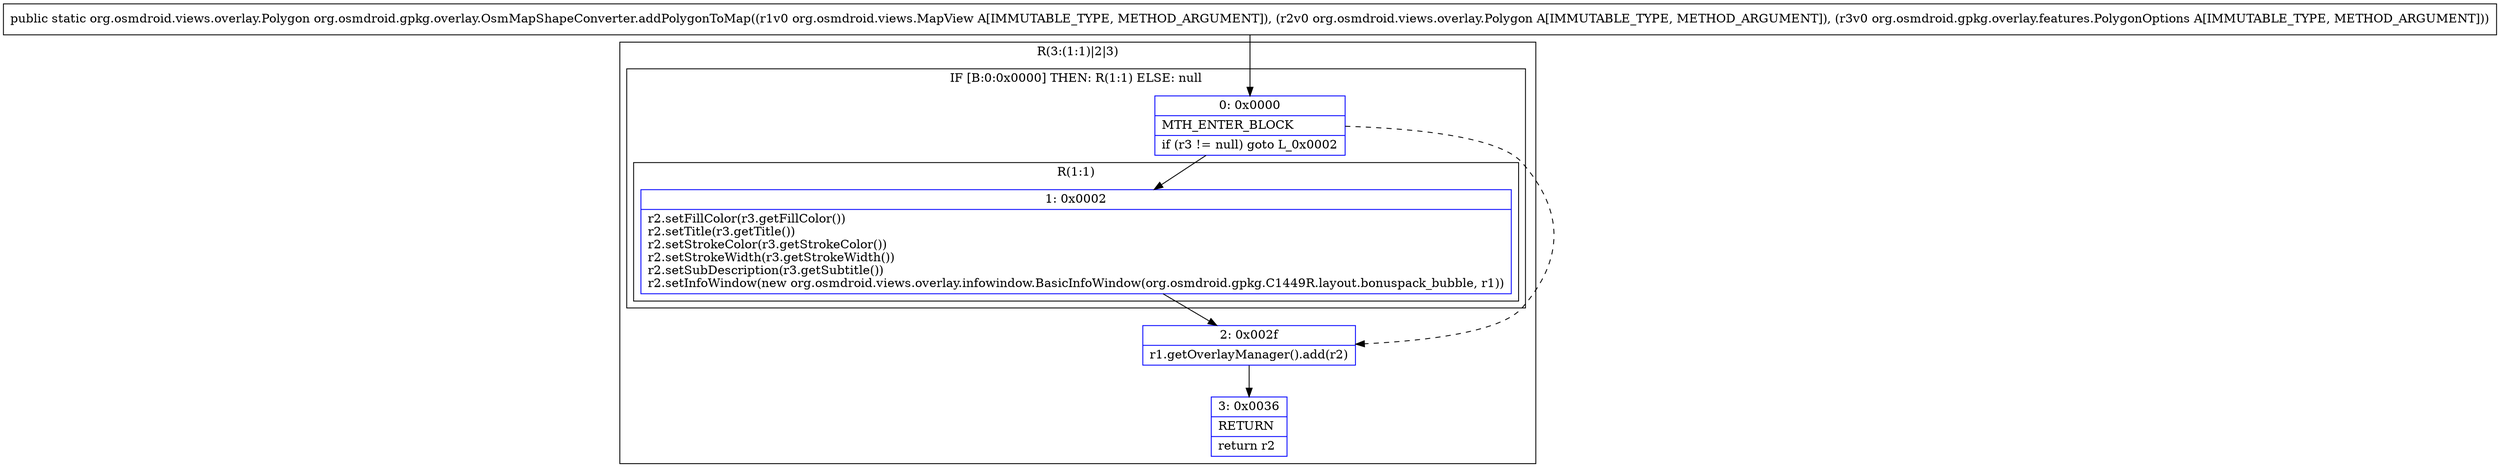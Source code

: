 digraph "CFG fororg.osmdroid.gpkg.overlay.OsmMapShapeConverter.addPolygonToMap(Lorg\/osmdroid\/views\/MapView;Lorg\/osmdroid\/views\/overlay\/Polygon;Lorg\/osmdroid\/gpkg\/overlay\/features\/PolygonOptions;)Lorg\/osmdroid\/views\/overlay\/Polygon;" {
subgraph cluster_Region_167508742 {
label = "R(3:(1:1)|2|3)";
node [shape=record,color=blue];
subgraph cluster_IfRegion_327583326 {
label = "IF [B:0:0x0000] THEN: R(1:1) ELSE: null";
node [shape=record,color=blue];
Node_0 [shape=record,label="{0\:\ 0x0000|MTH_ENTER_BLOCK\l|if (r3 != null) goto L_0x0002\l}"];
subgraph cluster_Region_2000647122 {
label = "R(1:1)";
node [shape=record,color=blue];
Node_1 [shape=record,label="{1\:\ 0x0002|r2.setFillColor(r3.getFillColor())\lr2.setTitle(r3.getTitle())\lr2.setStrokeColor(r3.getStrokeColor())\lr2.setStrokeWidth(r3.getStrokeWidth())\lr2.setSubDescription(r3.getSubtitle())\lr2.setInfoWindow(new org.osmdroid.views.overlay.infowindow.BasicInfoWindow(org.osmdroid.gpkg.C1449R.layout.bonuspack_bubble, r1))\l}"];
}
}
Node_2 [shape=record,label="{2\:\ 0x002f|r1.getOverlayManager().add(r2)\l}"];
Node_3 [shape=record,label="{3\:\ 0x0036|RETURN\l|return r2\l}"];
}
MethodNode[shape=record,label="{public static org.osmdroid.views.overlay.Polygon org.osmdroid.gpkg.overlay.OsmMapShapeConverter.addPolygonToMap((r1v0 org.osmdroid.views.MapView A[IMMUTABLE_TYPE, METHOD_ARGUMENT]), (r2v0 org.osmdroid.views.overlay.Polygon A[IMMUTABLE_TYPE, METHOD_ARGUMENT]), (r3v0 org.osmdroid.gpkg.overlay.features.PolygonOptions A[IMMUTABLE_TYPE, METHOD_ARGUMENT])) }"];
MethodNode -> Node_0;
Node_0 -> Node_1;
Node_0 -> Node_2[style=dashed];
Node_1 -> Node_2;
Node_2 -> Node_3;
}

